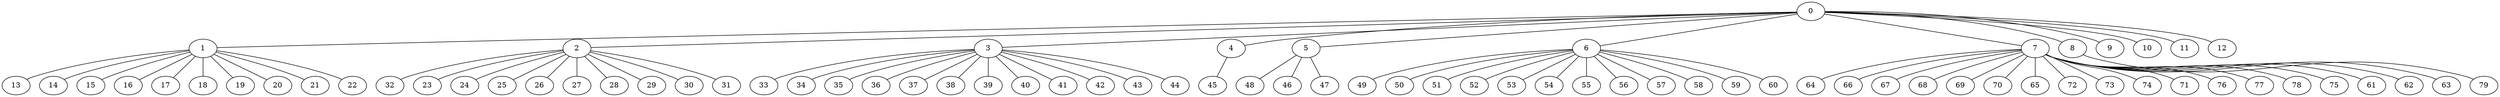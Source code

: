 
graph graphname {
    0 -- 1
0 -- 2
0 -- 3
0 -- 4
0 -- 5
0 -- 6
0 -- 7
0 -- 8
0 -- 9
0 -- 10
0 -- 11
0 -- 12
1 -- 13
1 -- 14
1 -- 15
1 -- 16
1 -- 17
1 -- 18
1 -- 19
1 -- 20
1 -- 21
1 -- 22
2 -- 32
2 -- 23
2 -- 24
2 -- 25
2 -- 26
2 -- 27
2 -- 28
2 -- 29
2 -- 30
2 -- 31
3 -- 33
3 -- 34
3 -- 35
3 -- 36
3 -- 37
3 -- 38
3 -- 39
3 -- 40
3 -- 41
3 -- 42
3 -- 43
3 -- 44
4 -- 45
5 -- 48
5 -- 46
5 -- 47
6 -- 49
6 -- 50
6 -- 51
6 -- 52
6 -- 53
6 -- 54
6 -- 55
6 -- 56
6 -- 57
6 -- 58
6 -- 59
6 -- 60
7 -- 64
7 -- 66
7 -- 67
7 -- 68
7 -- 69
7 -- 70
7 -- 65
7 -- 72
7 -- 73
7 -- 74
7 -- 71
7 -- 76
7 -- 77
7 -- 78
7 -- 75
7 -- 61
7 -- 62
7 -- 63
8 -- 79

}
